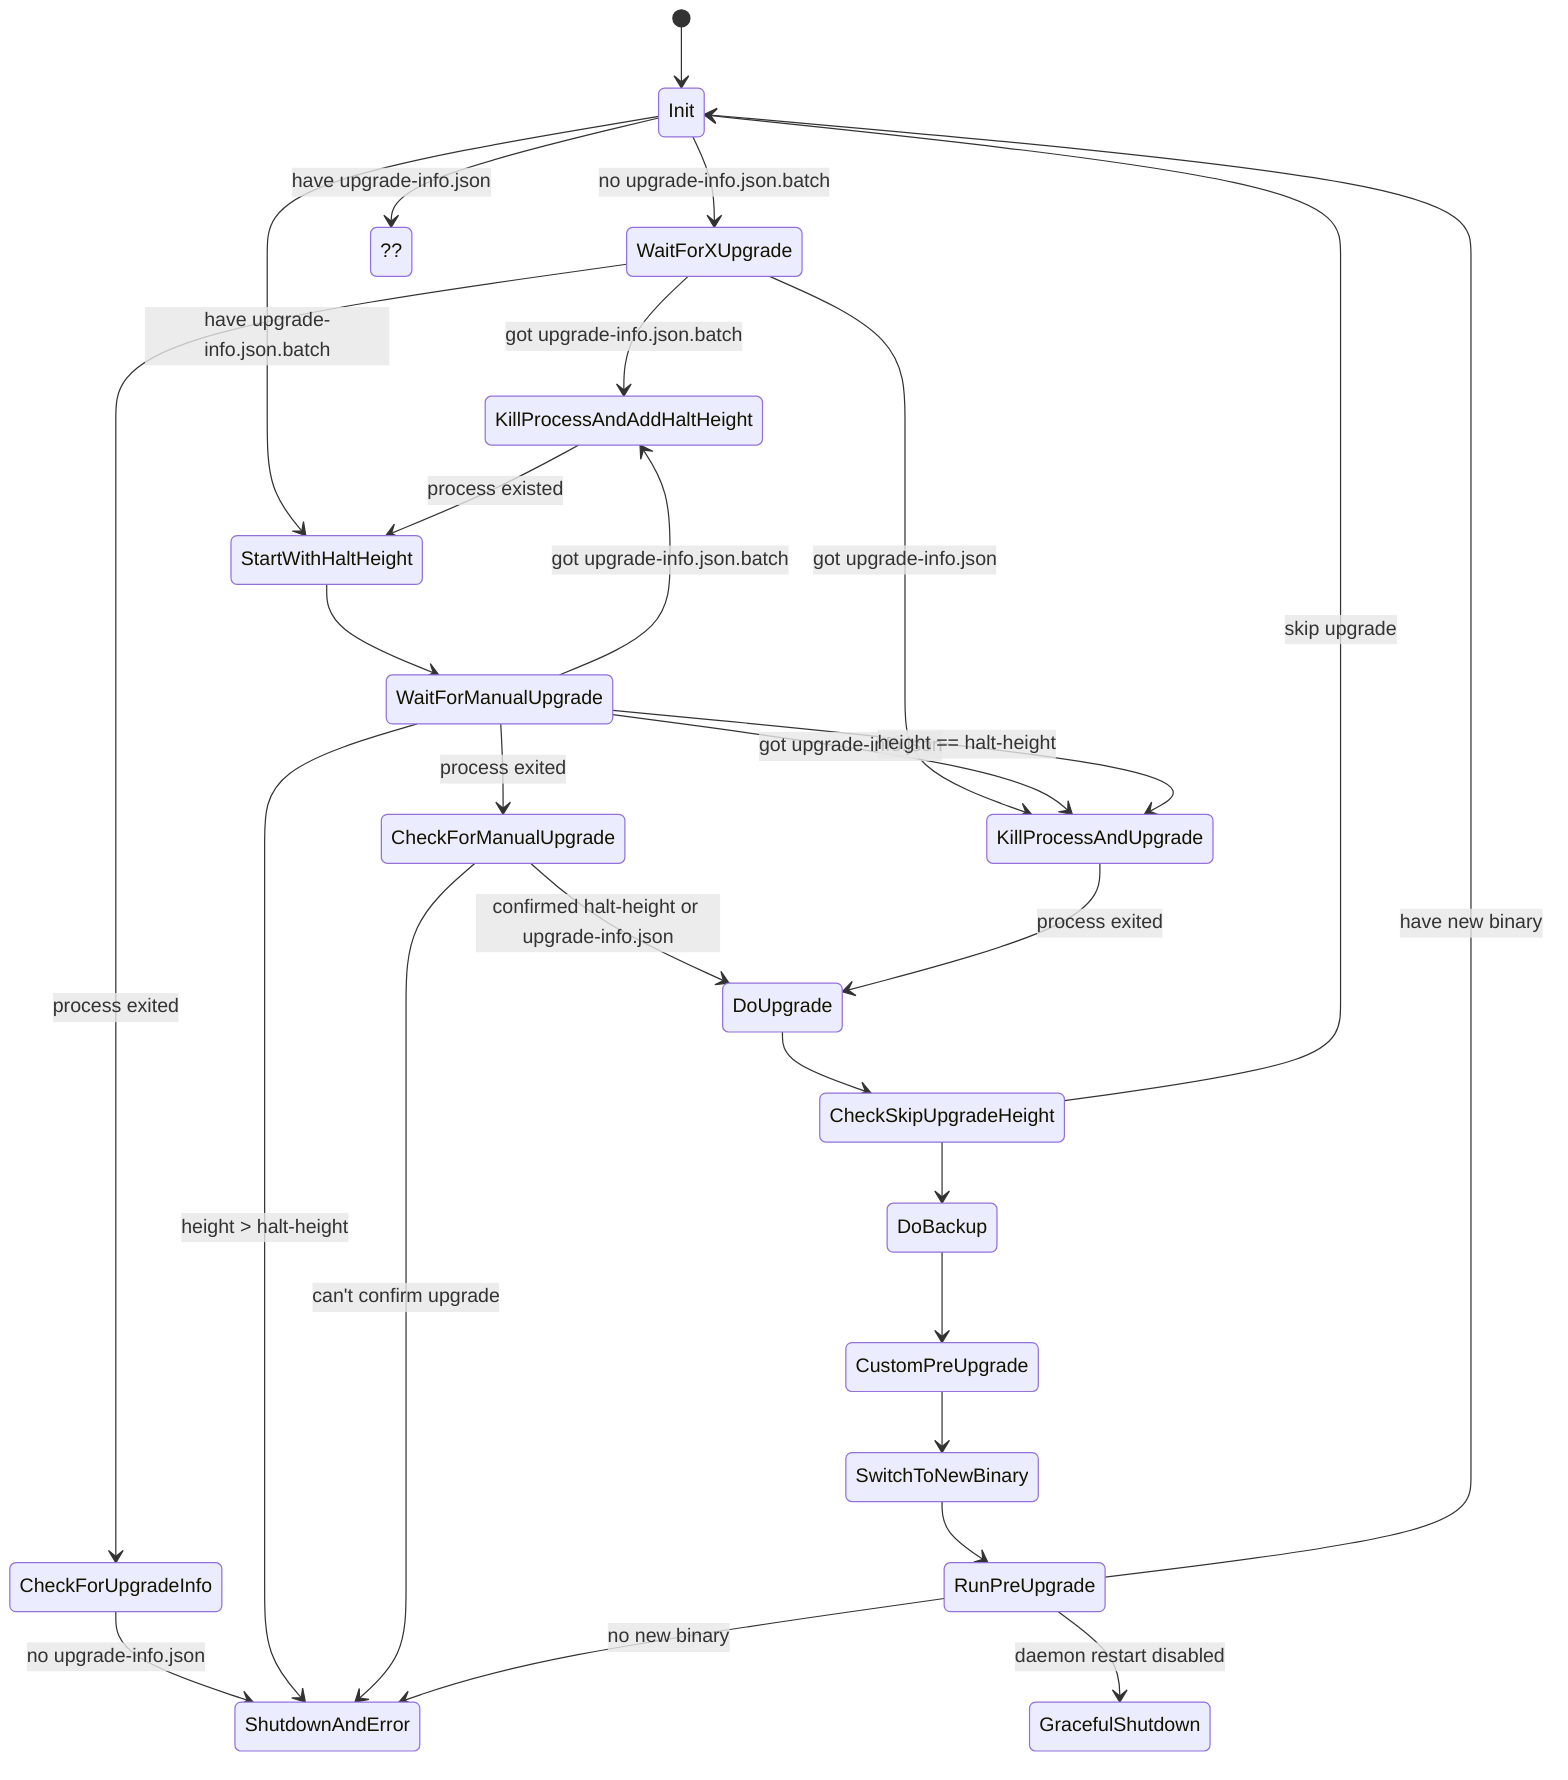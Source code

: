 stateDiagram-v2
    [*] --> Init
    Init --> WaitForXUpgrade: no upgrade-info.json.batch
    Init --> ??: have upgrade-info.json
    Init --> StartWithHaltHeight: have upgrade-info.json.batch
    WaitForXUpgrade --> KillProcessAndUpgrade: got upgrade-info.json
    WaitForXUpgrade --> KillProcessAndAddHaltHeight: got upgrade-info.json.batch
    WaitForXUpgrade --> CheckForUpgradeInfo: process exited
    CheckForUpgradeInfo --> ShutdownAndError: no upgrade-info.json
    StartWithHaltHeight --> WaitForManualUpgrade
    WaitForManualUpgrade --> KillProcessAndUpgrade: got upgrade-info.json
    WaitForManualUpgrade --> KillProcessAndAddHaltHeight: got upgrade-info.json.batch
    WaitForManualUpgrade --> KillProcessAndUpgrade: height == halt-height
    WaitForManualUpgrade --> ShutdownAndError: height > halt-height
    WaitForManualUpgrade --> CheckForManualUpgrade: process exited
    CheckForManualUpgrade --> ShutdownAndError: can't confirm upgrade
    CheckForManualUpgrade --> DoUpgrade: confirmed halt-height or upgrade-info.json
    KillProcessAndAddHaltHeight --> StartWithHaltHeight: process existed
    KillProcessAndUpgrade --> DoUpgrade: process exited
    DoUpgrade --> CheckSkipUpgradeHeight
    CheckSkipUpgradeHeight --> DoBackup
    CheckSkipUpgradeHeight --> Init: skip upgrade
    DoBackup --> CustomPreUpgrade
    CustomPreUpgrade --> SwitchToNewBinary
    SwitchToNewBinary --> RunPreUpgrade
    RunPreUpgrade --> Init: have new binary
    RunPreUpgrade --> ShutdownAndError: no new binary
    RunPreUpgrade --> GracefulShutdown: daemon restart disabled